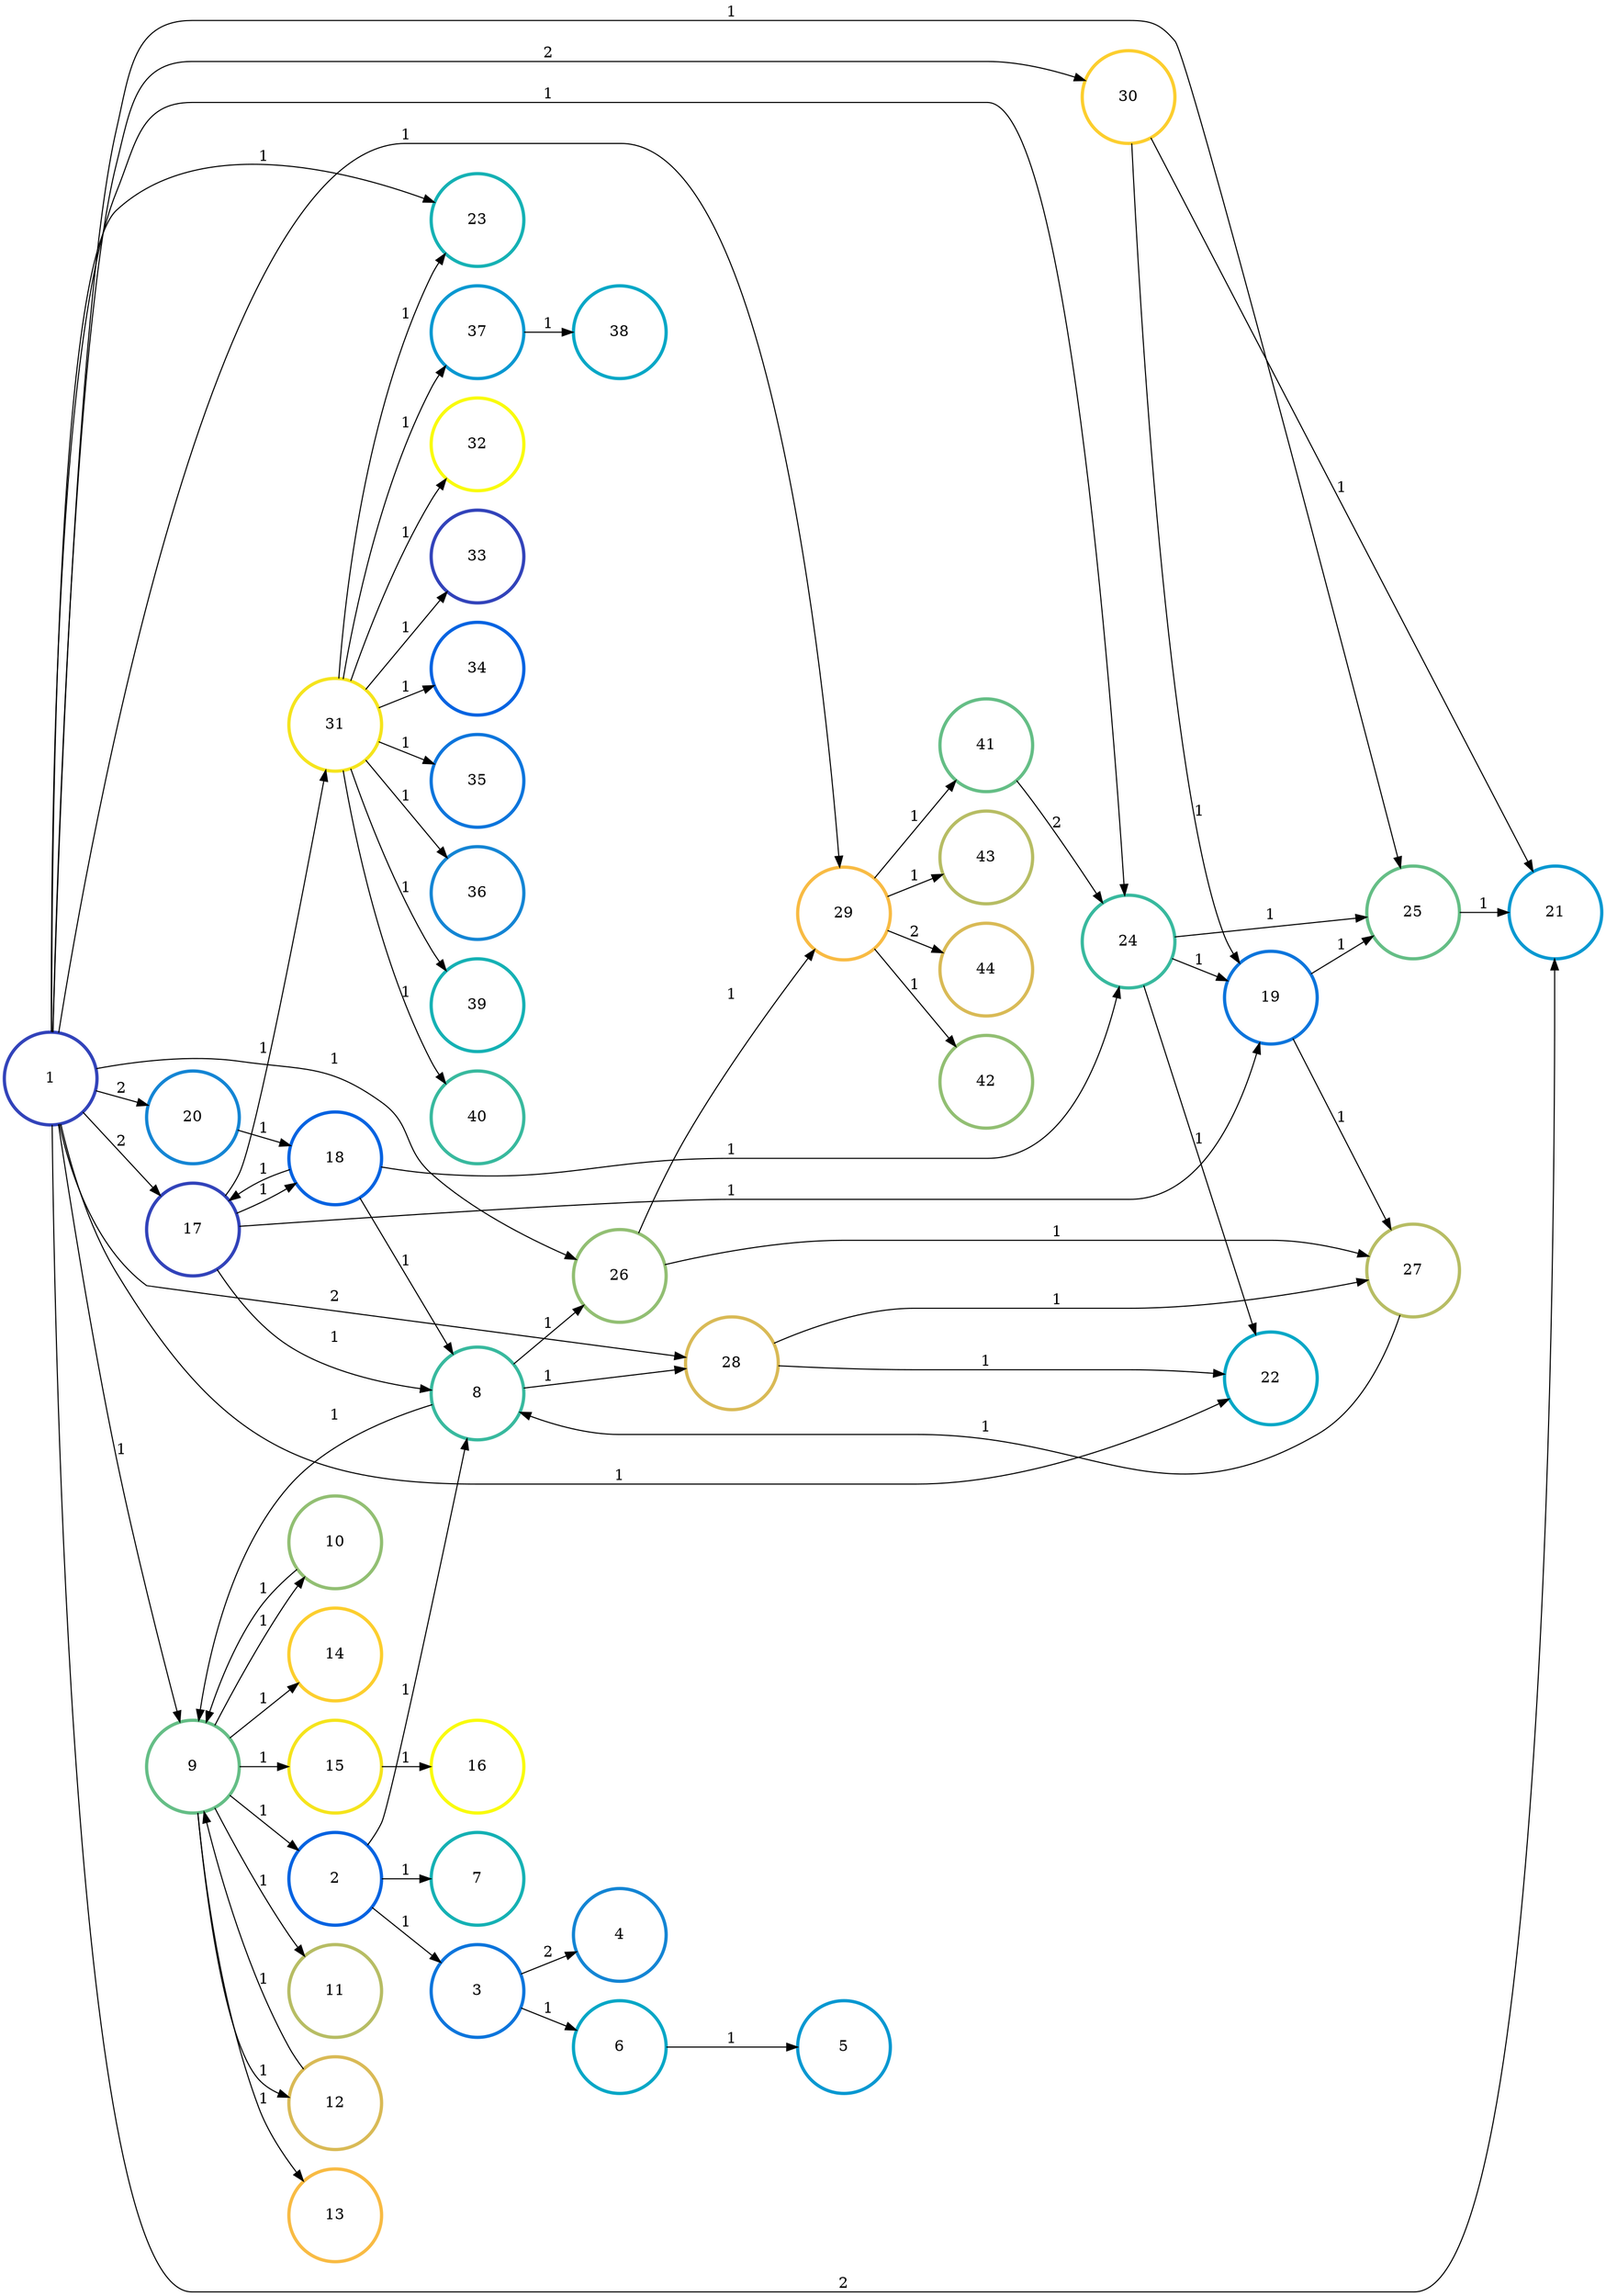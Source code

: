 digraph N {
	overlap="false"
	rankdir="LR"
	0 [label="1",width=1.2,height=1.2,style="",penwidth=3,color="#3243BA"]
	1 [label="2",width=1.2,height=1.2,style="",penwidth=3,color="#0363E1"]
	2 [label="3",width=1.2,height=1.2,style="",penwidth=3,color="#0D75DC"]
	3 [label="4",width=1.2,height=1.2,style="",penwidth=3,color="#1485D4"]
	4 [label="5",width=1.2,height=1.2,style="",penwidth=3,color="#0998D1"]
	5 [label="6",width=1.2,height=1.2,style="",penwidth=3,color="#06A7C6"]
	6 [label="7",width=1.2,height=1.2,style="",penwidth=3,color="#15B1B4"]
	7 [label="8",width=1.2,height=1.2,style="",penwidth=3,color="#38B99E"]
	8 [label="9",width=1.2,height=1.2,style="",penwidth=3,color="#65BE86"]
	9 [label="10",width=1.2,height=1.2,style="",penwidth=3,color="#92BF73"]
	10 [label="11",width=1.2,height=1.2,style="",penwidth=3,color="#B7BD64"]
	11 [label="12",width=1.2,height=1.2,style="",penwidth=3,color="#D9BA56"]
	12 [label="13",width=1.2,height=1.2,style="",penwidth=3,color="#F8BB44"]
	13 [label="14",width=1.2,height=1.2,style="",penwidth=3,color="#FCCE2E"]
	14 [label="15",width=1.2,height=1.2,style="",penwidth=3,color="#F5E41D"]
	15 [label="16",width=1.2,height=1.2,style="",penwidth=3,color="#F9FB0E"]
	16 [label="17",width=1.2,height=1.2,style="",penwidth=3,color="#3243BA"]
	17 [label="18",width=1.2,height=1.2,style="",penwidth=3,color="#0363E1"]
	18 [label="19",width=1.2,height=1.2,style="",penwidth=3,color="#0D75DC"]
	19 [label="20",width=1.2,height=1.2,style="",penwidth=3,color="#1485D4"]
	20 [label="21",width=1.2,height=1.2,style="",penwidth=3,color="#0998D1"]
	21 [label="22",width=1.2,height=1.2,style="",penwidth=3,color="#06A7C6"]
	22 [label="23",width=1.2,height=1.2,style="",penwidth=3,color="#15B1B4"]
	23 [label="24",width=1.2,height=1.2,style="",penwidth=3,color="#38B99E"]
	24 [label="25",width=1.2,height=1.2,style="",penwidth=3,color="#65BE86"]
	25 [label="26",width=1.2,height=1.2,style="",penwidth=3,color="#92BF73"]
	26 [label="27",width=1.2,height=1.2,style="",penwidth=3,color="#B7BD64"]
	27 [label="28",width=1.2,height=1.2,style="",penwidth=3,color="#D9BA56"]
	28 [label="29",width=1.2,height=1.2,style="",penwidth=3,color="#F8BB44"]
	29 [label="30",width=1.2,height=1.2,style="",penwidth=3,color="#FCCE2E"]
	30 [label="31",width=1.2,height=1.2,style="",penwidth=3,color="#F5E41D"]
	31 [label="32",width=1.2,height=1.2,style="",penwidth=3,color="#F9FB0E"]
	32 [label="33",width=1.2,height=1.2,style="",penwidth=3,color="#3243BA"]
	33 [label="34",width=1.2,height=1.2,style="",penwidth=3,color="#0363E1"]
	34 [label="35",width=1.2,height=1.2,style="",penwidth=3,color="#0D75DC"]
	35 [label="36",width=1.2,height=1.2,style="",penwidth=3,color="#1485D4"]
	36 [label="37",width=1.2,height=1.2,style="",penwidth=3,color="#0998D1"]
	37 [label="38",width=1.2,height=1.2,style="",penwidth=3,color="#06A7C6"]
	38 [label="39",width=1.2,height=1.2,style="",penwidth=3,color="#15B1B4"]
	39 [label="40",width=1.2,height=1.2,style="",penwidth=3,color="#38B99E"]
	40 [label="41",width=1.2,height=1.2,style="",penwidth=3,color="#65BE86"]
	41 [label="42",width=1.2,height=1.2,style="",penwidth=3,color="#92BF73"]
	42 [label="43",width=1.2,height=1.2,style="",penwidth=3,color="#B7BD64"]
	43 [label="44",width=1.2,height=1.2,style="",penwidth=3,color="#D9BA56"]
	0 -> 8 [penwidth=1,color=black,label="1"]
	0 -> 16 [penwidth=1,color=black,label="2"]
	0 -> 19 [penwidth=1,color=black,label="2"]
	0 -> 20 [penwidth=1,color=black,label="2"]
	0 -> 21 [penwidth=1,color=black,label="1"]
	0 -> 22 [penwidth=1,color=black,label="1"]
	0 -> 23 [penwidth=1,color=black,label="1"]
	0 -> 24 [penwidth=1,color=black,label="1"]
	0 -> 25 [penwidth=1,color=black,label="1"]
	0 -> 27 [penwidth=1,color=black,label="2"]
	0 -> 28 [penwidth=1,color=black,label="1"]
	0 -> 29 [penwidth=1,color=black,label="2"]
	1 -> 2 [penwidth=1,color=black,label="1"]
	1 -> 6 [penwidth=1,color=black,label="1"]
	1 -> 7 [penwidth=1,color=black,label="1"]
	2 -> 3 [penwidth=1,color=black,label="2"]
	2 -> 5 [penwidth=1,color=black,label="1"]
	5 -> 4 [penwidth=1,color=black,label="1"]
	7 -> 8 [penwidth=1,color=black,label="1"]
	7 -> 25 [penwidth=1,color=black,label="1"]
	7 -> 27 [penwidth=1,color=black,label="1"]
	8 -> 1 [penwidth=1,color=black,label="1"]
	8 -> 9 [penwidth=1,color=black,label="1"]
	8 -> 10 [penwidth=1,color=black,label="1"]
	8 -> 11 [penwidth=1,color=black,label="1"]
	8 -> 12 [penwidth=1,color=black,label="1"]
	8 -> 13 [penwidth=1,color=black,label="1"]
	8 -> 14 [penwidth=1,color=black,label="1"]
	9 -> 8 [penwidth=1,color=black,label="1"]
	11 -> 8 [penwidth=1,color=black,label="1"]
	14 -> 15 [penwidth=1,color=black,label="1"]
	16 -> 7 [penwidth=1,color=black,label="1"]
	16 -> 17 [penwidth=1,color=black,label="1"]
	16 -> 18 [penwidth=1,color=black,label="1"]
	16 -> 30 [penwidth=1,color=black,label="1"]
	17 -> 7 [penwidth=1,color=black,label="1"]
	17 -> 16 [penwidth=1,color=black,label="1"]
	17 -> 23 [penwidth=1,color=black,label="1"]
	18 -> 24 [penwidth=1,color=black,label="1"]
	18 -> 26 [penwidth=1,color=black,label="1"]
	19 -> 17 [penwidth=1,color=black,label="1"]
	23 -> 18 [penwidth=1,color=black,label="1"]
	23 -> 21 [penwidth=1,color=black,label="1"]
	23 -> 24 [penwidth=1,color=black,label="1"]
	24 -> 20 [penwidth=1,color=black,label="1"]
	25 -> 26 [penwidth=1,color=black,label="1"]
	25 -> 28 [penwidth=1,color=black,label="1"]
	26 -> 7 [penwidth=1,color=black,label="1"]
	27 -> 21 [penwidth=1,color=black,label="1"]
	27 -> 26 [penwidth=1,color=black,label="1"]
	28 -> 40 [penwidth=1,color=black,label="1"]
	28 -> 41 [penwidth=1,color=black,label="1"]
	28 -> 42 [penwidth=1,color=black,label="1"]
	28 -> 43 [penwidth=1,color=black,label="2"]
	29 -> 18 [penwidth=1,color=black,label="1"]
	29 -> 20 [penwidth=1,color=black,label="1"]
	30 -> 22 [penwidth=1,color=black,label="1"]
	30 -> 31 [penwidth=1,color=black,label="1"]
	30 -> 32 [penwidth=1,color=black,label="1"]
	30 -> 33 [penwidth=1,color=black,label="1"]
	30 -> 34 [penwidth=1,color=black,label="1"]
	30 -> 35 [penwidth=1,color=black,label="1"]
	30 -> 36 [penwidth=1,color=black,label="1"]
	30 -> 38 [penwidth=1,color=black,label="1"]
	30 -> 39 [penwidth=1,color=black,label="1"]
	36 -> 37 [penwidth=1,color=black,label="1"]
	40 -> 23 [penwidth=1,color=black,label="2"]
}
